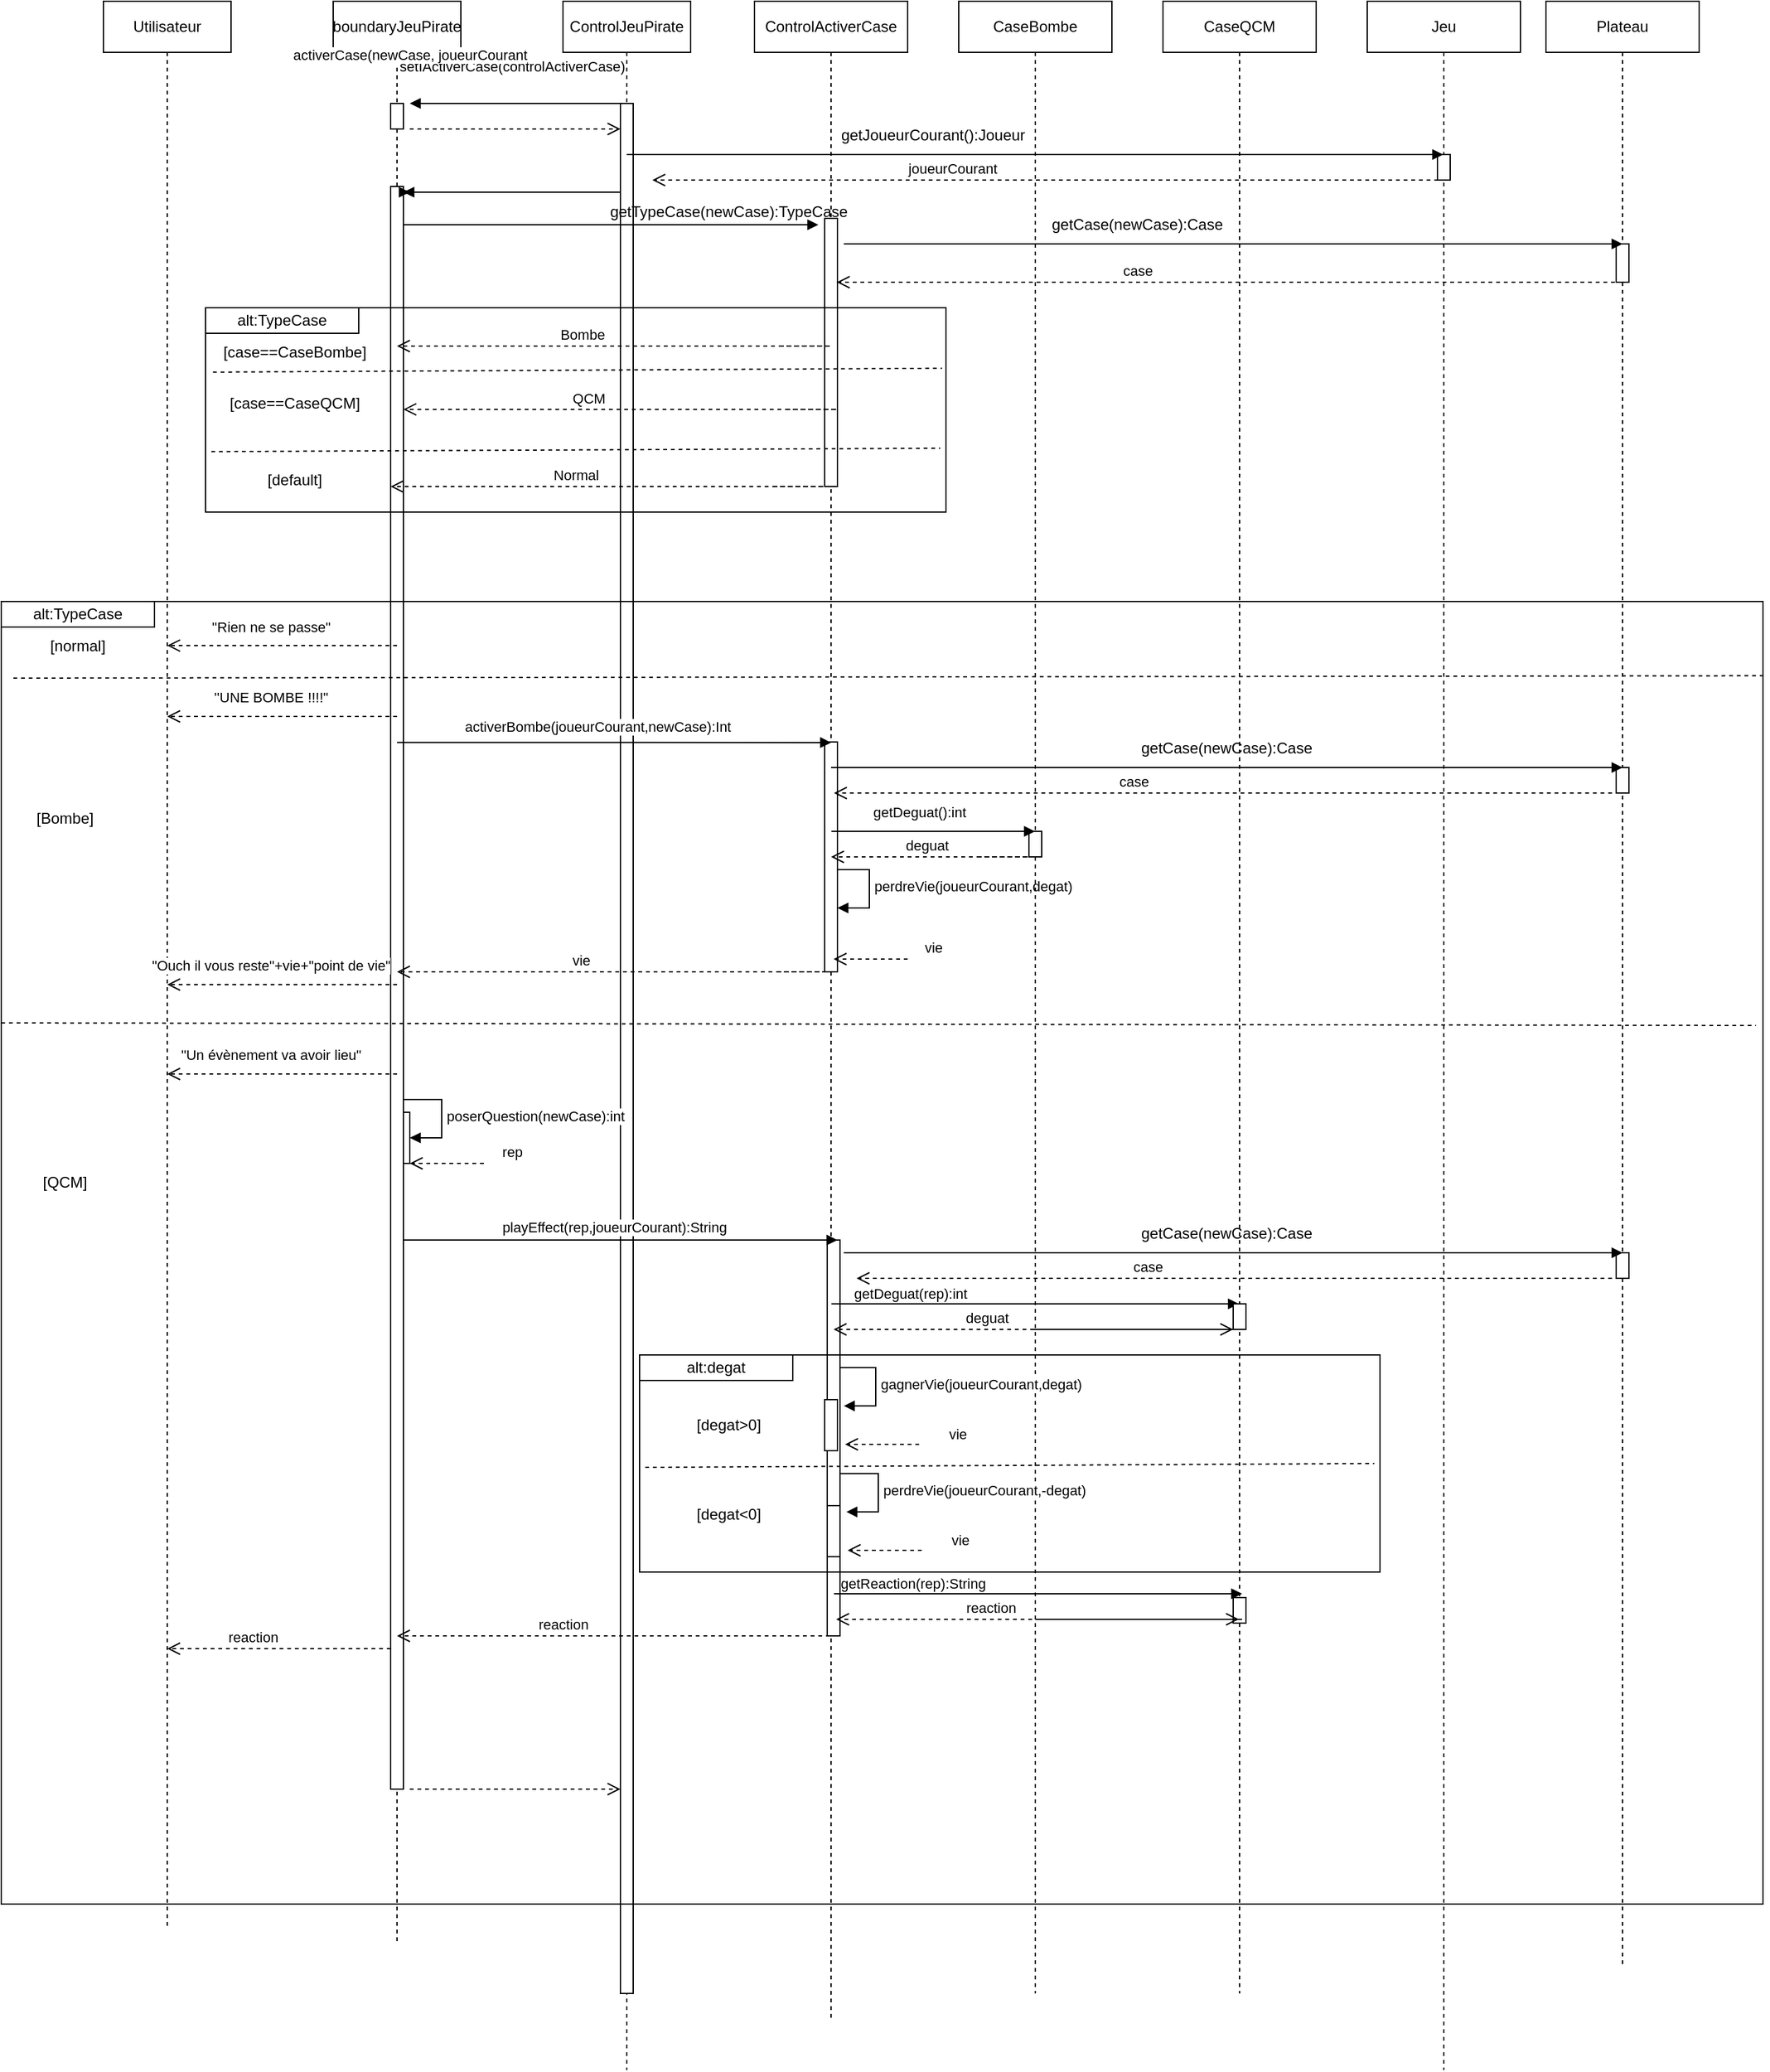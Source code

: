 <mxfile version="24.4.0" type="github">
  <diagram name="Page-1" id="2YBvvXClWsGukQMizWep">
    <mxGraphModel dx="3393" dy="1673" grid="1" gridSize="10" guides="1" tooltips="1" connect="1" arrows="1" fold="1" page="1" pageScale="1" pageWidth="850" pageHeight="1100" math="0" shadow="0">
      <root>
        <mxCell id="0" />
        <mxCell id="1" parent="0" />
        <mxCell id="gIplPo-mKjMu9mAkrgua-7" value="CaseQCM" style="shape=umlLifeline;perimeter=lifelinePerimeter;whiteSpace=wrap;html=1;container=0;dropTarget=0;collapsible=0;recursiveResize=0;outlineConnect=0;portConstraint=eastwest;newEdgeStyle={&quot;edgeStyle&quot;:&quot;elbowEdgeStyle&quot;,&quot;elbow&quot;:&quot;vertical&quot;,&quot;curved&quot;:0,&quot;rounded&quot;:0};" vertex="1" parent="1">
          <mxGeometry x="870" y="40" width="120" height="1560" as="geometry" />
        </mxCell>
        <mxCell id="gIplPo-mKjMu9mAkrgua-156" value="" style="html=1;points=[];perimeter=orthogonalPerimeter;outlineConnect=0;targetShapes=umlLifeline;portConstraint=eastwest;newEdgeStyle={&quot;edgeStyle&quot;:&quot;elbowEdgeStyle&quot;,&quot;elbow&quot;:&quot;vertical&quot;,&quot;curved&quot;:0,&quot;rounded&quot;:0};" vertex="1" parent="gIplPo-mKjMu9mAkrgua-7">
          <mxGeometry x="55" y="1250" width="10" height="20" as="geometry" />
        </mxCell>
        <mxCell id="gIplPo-mKjMu9mAkrgua-3" value="ControlActiverCase" style="shape=umlLifeline;perimeter=lifelinePerimeter;whiteSpace=wrap;html=1;container=0;dropTarget=0;collapsible=0;recursiveResize=0;outlineConnect=0;portConstraint=eastwest;newEdgeStyle={&quot;edgeStyle&quot;:&quot;elbowEdgeStyle&quot;,&quot;elbow&quot;:&quot;vertical&quot;,&quot;curved&quot;:0,&quot;rounded&quot;:0};" vertex="1" parent="1">
          <mxGeometry x="550" y="40" width="120" height="1580" as="geometry" />
        </mxCell>
        <mxCell id="gIplPo-mKjMu9mAkrgua-4" value="" style="html=1;points=[];perimeter=orthogonalPerimeter;outlineConnect=0;targetShapes=umlLifeline;portConstraint=eastwest;newEdgeStyle={&quot;edgeStyle&quot;:&quot;elbowEdgeStyle&quot;,&quot;elbow&quot;:&quot;vertical&quot;,&quot;curved&quot;:0,&quot;rounded&quot;:0};" vertex="1" parent="gIplPo-mKjMu9mAkrgua-3">
          <mxGeometry x="55" y="170" width="10" height="210" as="geometry" />
        </mxCell>
        <mxCell id="gIplPo-mKjMu9mAkrgua-62" value="" style="html=1;points=[[0,0,0,0,5],[0,1,0,0,-5],[1,0,0,0,5],[1,1,0,0,-5]];perimeter=orthogonalPerimeter;outlineConnect=0;targetShapes=umlLifeline;portConstraint=eastwest;newEdgeStyle={&quot;curved&quot;:0,&quot;rounded&quot;:0};" vertex="1" parent="gIplPo-mKjMu9mAkrgua-3">
          <mxGeometry x="55" y="700" width="10" height="40" as="geometry" />
        </mxCell>
        <mxCell id="gIplPo-mKjMu9mAkrgua-63" value="perdreVie(joueurCourant,degat)" style="html=1;align=left;spacingLeft=2;endArrow=block;rounded=0;edgeStyle=orthogonalEdgeStyle;curved=0;rounded=0;" edge="1" target="gIplPo-mKjMu9mAkrgua-62" parent="gIplPo-mKjMu9mAkrgua-3">
          <mxGeometry relative="1" as="geometry">
            <mxPoint x="60" y="680" as="sourcePoint" />
            <Array as="points">
              <mxPoint x="90" y="710" />
            </Array>
          </mxGeometry>
        </mxCell>
        <mxCell id="gIplPo-mKjMu9mAkrgua-151" value="" style="html=1;points=[];perimeter=orthogonalPerimeter;outlineConnect=0;targetShapes=umlLifeline;portConstraint=eastwest;newEdgeStyle={&quot;edgeStyle&quot;:&quot;elbowEdgeStyle&quot;,&quot;elbow&quot;:&quot;vertical&quot;,&quot;curved&quot;:0,&quot;rounded&quot;:0};" vertex="1" parent="gIplPo-mKjMu9mAkrgua-3">
          <mxGeometry x="55" y="580" width="10" height="180" as="geometry" />
        </mxCell>
        <mxCell id="gIplPo-mKjMu9mAkrgua-152" value="" style="html=1;points=[];perimeter=orthogonalPerimeter;outlineConnect=0;targetShapes=umlLifeline;portConstraint=eastwest;newEdgeStyle={&quot;edgeStyle&quot;:&quot;elbowEdgeStyle&quot;,&quot;elbow&quot;:&quot;vertical&quot;,&quot;curved&quot;:0,&quot;rounded&quot;:0};" vertex="1" parent="1">
          <mxGeometry x="607" y="1010" width="10" height="310" as="geometry" />
        </mxCell>
        <mxCell id="gIplPo-mKjMu9mAkrgua-1" value="ControlJeuPirate" style="shape=umlLifeline;perimeter=lifelinePerimeter;whiteSpace=wrap;html=1;container=0;dropTarget=0;collapsible=0;recursiveResize=0;outlineConnect=0;portConstraint=eastwest;newEdgeStyle={&quot;edgeStyle&quot;:&quot;elbowEdgeStyle&quot;,&quot;elbow&quot;:&quot;vertical&quot;,&quot;curved&quot;:0,&quot;rounded&quot;:0};" vertex="1" parent="1">
          <mxGeometry x="400" y="40" width="100" height="1620" as="geometry" />
        </mxCell>
        <mxCell id="gIplPo-mKjMu9mAkrgua-2" value="" style="html=1;points=[];perimeter=orthogonalPerimeter;outlineConnect=0;targetShapes=umlLifeline;portConstraint=eastwest;newEdgeStyle={&quot;edgeStyle&quot;:&quot;elbowEdgeStyle&quot;,&quot;elbow&quot;:&quot;vertical&quot;,&quot;curved&quot;:0,&quot;rounded&quot;:0};" vertex="1" parent="gIplPo-mKjMu9mAkrgua-1">
          <mxGeometry x="45" y="80" width="10" height="1480" as="geometry" />
        </mxCell>
        <mxCell id="aM9ryv3xv72pqoxQDRHE-5" value="boundaryJeuPirate" style="shape=umlLifeline;perimeter=lifelinePerimeter;whiteSpace=wrap;html=1;container=0;dropTarget=0;collapsible=0;recursiveResize=0;outlineConnect=0;portConstraint=eastwest;newEdgeStyle={&quot;edgeStyle&quot;:&quot;elbowEdgeStyle&quot;,&quot;elbow&quot;:&quot;vertical&quot;,&quot;curved&quot;:0,&quot;rounded&quot;:0};" parent="1" vertex="1">
          <mxGeometry x="220" y="40" width="100" height="1520" as="geometry" />
        </mxCell>
        <mxCell id="aM9ryv3xv72pqoxQDRHE-6" value="" style="html=1;points=[];perimeter=orthogonalPerimeter;outlineConnect=0;targetShapes=umlLifeline;portConstraint=eastwest;newEdgeStyle={&quot;edgeStyle&quot;:&quot;elbowEdgeStyle&quot;,&quot;elbow&quot;:&quot;vertical&quot;,&quot;curved&quot;:0,&quot;rounded&quot;:0};" parent="aM9ryv3xv72pqoxQDRHE-5" vertex="1">
          <mxGeometry x="45" y="80" width="10" height="20" as="geometry" />
        </mxCell>
        <mxCell id="gIplPo-mKjMu9mAkrgua-78" value="" style="html=1;points=[[0,0,0,0,5],[0,1,0,0,-5],[1,0,0,0,5],[1,1,0,0,-5]];perimeter=orthogonalPerimeter;outlineConnect=0;targetShapes=umlLifeline;portConstraint=eastwest;newEdgeStyle={&quot;curved&quot;:0,&quot;rounded&quot;:0};" vertex="1" parent="aM9ryv3xv72pqoxQDRHE-5">
          <mxGeometry x="45" y="870" width="15" height="40" as="geometry" />
        </mxCell>
        <mxCell id="gIplPo-mKjMu9mAkrgua-13" value="" style="html=1;points=[];perimeter=orthogonalPerimeter;outlineConnect=0;targetShapes=umlLifeline;portConstraint=eastwest;newEdgeStyle={&quot;edgeStyle&quot;:&quot;elbowEdgeStyle&quot;,&quot;elbow&quot;:&quot;vertical&quot;,&quot;curved&quot;:0,&quot;rounded&quot;:0};" vertex="1" parent="1">
          <mxGeometry x="265" y="185" width="10" height="1255" as="geometry" />
        </mxCell>
        <mxCell id="gIplPo-mKjMu9mAkrgua-36" value="" style="verticalLabelPosition=bottom;verticalAlign=top;html=1;shape=mxgraph.basic.rect;fillColor2=none;strokeWidth=1;size=20;indent=5;fillColor=none;" vertex="1" parent="1">
          <mxGeometry x="-40" y="510" width="1380" height="1020" as="geometry" />
        </mxCell>
        <mxCell id="gIplPo-mKjMu9mAkrgua-24" value="" style="verticalLabelPosition=bottom;verticalAlign=top;html=1;shape=mxgraph.basic.rect;fillColor2=none;strokeWidth=1;size=20;indent=5;fillColor=none;" vertex="1" parent="1">
          <mxGeometry x="120" y="280" width="580" height="160" as="geometry" />
        </mxCell>
        <mxCell id="aM9ryv3xv72pqoxQDRHE-1" value="Utilisateur" style="shape=umlLifeline;perimeter=lifelinePerimeter;whiteSpace=wrap;html=1;container=0;dropTarget=0;collapsible=0;recursiveResize=0;outlineConnect=0;portConstraint=eastwest;newEdgeStyle={&quot;edgeStyle&quot;:&quot;elbowEdgeStyle&quot;,&quot;elbow&quot;:&quot;vertical&quot;,&quot;curved&quot;:0,&quot;rounded&quot;:0};" parent="1" vertex="1">
          <mxGeometry x="40" y="40" width="100" height="1510" as="geometry" />
        </mxCell>
        <mxCell id="aM9ryv3xv72pqoxQDRHE-9" value="setIActiverCase(controlActiverCase)" style="html=1;verticalAlign=bottom;endArrow=block;edgeStyle=elbowEdgeStyle;elbow=vertical;curved=0;rounded=0;" parent="1" edge="1">
          <mxGeometry x="0.03" y="-20" relative="1" as="geometry">
            <mxPoint x="445" y="120" as="sourcePoint" />
            <Array as="points">
              <mxPoint x="370" y="120" />
            </Array>
            <mxPoint x="280" y="120" as="targetPoint" />
            <mxPoint as="offset" />
          </mxGeometry>
        </mxCell>
        <mxCell id="aM9ryv3xv72pqoxQDRHE-10" value="" style="html=1;verticalAlign=bottom;endArrow=open;dashed=1;endSize=8;edgeStyle=elbowEdgeStyle;elbow=vertical;curved=0;rounded=0;" parent="1" edge="1">
          <mxGeometry relative="1" as="geometry">
            <mxPoint x="445" y="140" as="targetPoint" />
            <Array as="points">
              <mxPoint x="360" y="140" />
            </Array>
            <mxPoint x="280" y="140" as="sourcePoint" />
          </mxGeometry>
        </mxCell>
        <mxCell id="gIplPo-mKjMu9mAkrgua-5" value="CaseBombe" style="shape=umlLifeline;perimeter=lifelinePerimeter;whiteSpace=wrap;html=1;container=0;dropTarget=0;collapsible=0;recursiveResize=0;outlineConnect=0;portConstraint=eastwest;newEdgeStyle={&quot;edgeStyle&quot;:&quot;elbowEdgeStyle&quot;,&quot;elbow&quot;:&quot;vertical&quot;,&quot;curved&quot;:0,&quot;rounded&quot;:0};" vertex="1" parent="1">
          <mxGeometry x="710" y="40" width="120" height="1560" as="geometry" />
        </mxCell>
        <mxCell id="gIplPo-mKjMu9mAkrgua-6" value="" style="html=1;points=[];perimeter=orthogonalPerimeter;outlineConnect=0;targetShapes=umlLifeline;portConstraint=eastwest;newEdgeStyle={&quot;edgeStyle&quot;:&quot;elbowEdgeStyle&quot;,&quot;elbow&quot;:&quot;vertical&quot;,&quot;curved&quot;:0,&quot;rounded&quot;:0};" vertex="1" parent="gIplPo-mKjMu9mAkrgua-5">
          <mxGeometry x="55" y="650" width="10" height="20" as="geometry" />
        </mxCell>
        <mxCell id="gIplPo-mKjMu9mAkrgua-9" value="Jeu" style="shape=umlLifeline;perimeter=lifelinePerimeter;whiteSpace=wrap;html=1;container=0;dropTarget=0;collapsible=0;recursiveResize=0;outlineConnect=0;portConstraint=eastwest;newEdgeStyle={&quot;edgeStyle&quot;:&quot;elbowEdgeStyle&quot;,&quot;elbow&quot;:&quot;vertical&quot;,&quot;curved&quot;:0,&quot;rounded&quot;:0};" vertex="1" parent="1">
          <mxGeometry x="1030" y="40" width="120" height="1620" as="geometry" />
        </mxCell>
        <mxCell id="gIplPo-mKjMu9mAkrgua-10" value="" style="html=1;points=[];perimeter=orthogonalPerimeter;outlineConnect=0;targetShapes=umlLifeline;portConstraint=eastwest;newEdgeStyle={&quot;edgeStyle&quot;:&quot;elbowEdgeStyle&quot;,&quot;elbow&quot;:&quot;vertical&quot;,&quot;curved&quot;:0,&quot;rounded&quot;:0};" vertex="1" parent="gIplPo-mKjMu9mAkrgua-9">
          <mxGeometry x="55" y="120" width="10" height="20" as="geometry" />
        </mxCell>
        <mxCell id="aM9ryv3xv72pqoxQDRHE-7" value="" style="html=1;verticalAlign=bottom;endArrow=block;edgeStyle=elbowEdgeStyle;elbow=vertical;curved=0;rounded=0;" parent="1" target="gIplPo-mKjMu9mAkrgua-9" edge="1">
          <mxGeometry x="0.001" relative="1" as="geometry">
            <mxPoint x="450" y="160" as="sourcePoint" />
            <Array as="points">
              <mxPoint x="535" y="160" />
            </Array>
            <mxPoint x="620" y="160" as="targetPoint" />
            <mxPoint as="offset" />
          </mxGeometry>
        </mxCell>
        <mxCell id="gIplPo-mKjMu9mAkrgua-11" value="getJoueurCourant():Joueur" style="text;strokeColor=none;align=center;fillColor=none;html=1;verticalAlign=middle;whiteSpace=wrap;rounded=0;" vertex="1" parent="1">
          <mxGeometry x="660" y="130" width="60" height="30" as="geometry" />
        </mxCell>
        <mxCell id="gIplPo-mKjMu9mAkrgua-12" value="activerCase(newCase, joueurCourant" style="html=1;verticalAlign=bottom;endArrow=block;edgeStyle=elbowEdgeStyle;elbow=vertical;curved=0;rounded=0;" edge="1" parent="1" source="gIplPo-mKjMu9mAkrgua-13">
          <mxGeometry x="0.818" y="90" relative="1" as="geometry">
            <mxPoint x="445" y="189.5" as="sourcePoint" />
            <Array as="points" />
            <mxPoint x="280" y="189.5" as="targetPoint" />
            <mxPoint y="-9" as="offset" />
          </mxGeometry>
        </mxCell>
        <mxCell id="gIplPo-mKjMu9mAkrgua-14" value="" style="html=1;verticalAlign=bottom;endArrow=block;edgeStyle=elbowEdgeStyle;elbow=vertical;curved=0;rounded=0;" edge="1" parent="1" target="gIplPo-mKjMu9mAkrgua-13">
          <mxGeometry x="-0.091" y="-9" relative="1" as="geometry">
            <mxPoint x="445" y="189.5" as="sourcePoint" />
            <Array as="points">
              <mxPoint x="370" y="189.5" />
            </Array>
            <mxPoint x="280" y="189.5" as="targetPoint" />
            <mxPoint as="offset" />
          </mxGeometry>
        </mxCell>
        <mxCell id="gIplPo-mKjMu9mAkrgua-15" value="" style="html=1;verticalAlign=bottom;endArrow=block;edgeStyle=elbowEdgeStyle;elbow=vertical;curved=0;rounded=0;" edge="1" parent="1">
          <mxGeometry x="0.001" relative="1" as="geometry">
            <mxPoint x="275" y="215" as="sourcePoint" />
            <Array as="points">
              <mxPoint x="360" y="215" />
            </Array>
            <mxPoint x="600" y="215.5" as="targetPoint" />
            <mxPoint as="offset" />
          </mxGeometry>
        </mxCell>
        <mxCell id="gIplPo-mKjMu9mAkrgua-18" value="Plateau" style="shape=umlLifeline;perimeter=lifelinePerimeter;whiteSpace=wrap;html=1;container=0;dropTarget=0;collapsible=0;recursiveResize=0;outlineConnect=0;portConstraint=eastwest;newEdgeStyle={&quot;edgeStyle&quot;:&quot;elbowEdgeStyle&quot;,&quot;elbow&quot;:&quot;vertical&quot;,&quot;curved&quot;:0,&quot;rounded&quot;:0};" vertex="1" parent="1">
          <mxGeometry x="1170" y="40" width="120" height="1540" as="geometry" />
        </mxCell>
        <mxCell id="gIplPo-mKjMu9mAkrgua-19" value="" style="html=1;points=[];perimeter=orthogonalPerimeter;outlineConnect=0;targetShapes=umlLifeline;portConstraint=eastwest;newEdgeStyle={&quot;edgeStyle&quot;:&quot;elbowEdgeStyle&quot;,&quot;elbow&quot;:&quot;vertical&quot;,&quot;curved&quot;:0,&quot;rounded&quot;:0};" vertex="1" parent="gIplPo-mKjMu9mAkrgua-18">
          <mxGeometry x="55" y="190" width="10" height="30" as="geometry" />
        </mxCell>
        <mxCell id="gIplPo-mKjMu9mAkrgua-159" value="" style="html=1;points=[];perimeter=orthogonalPerimeter;outlineConnect=0;targetShapes=umlLifeline;portConstraint=eastwest;newEdgeStyle={&quot;edgeStyle&quot;:&quot;elbowEdgeStyle&quot;,&quot;elbow&quot;:&quot;vertical&quot;,&quot;curved&quot;:0,&quot;rounded&quot;:0};" vertex="1" parent="gIplPo-mKjMu9mAkrgua-18">
          <mxGeometry x="55" y="600" width="10" height="20" as="geometry" />
        </mxCell>
        <mxCell id="gIplPo-mKjMu9mAkrgua-161" value="" style="html=1;points=[];perimeter=orthogonalPerimeter;outlineConnect=0;targetShapes=umlLifeline;portConstraint=eastwest;newEdgeStyle={&quot;edgeStyle&quot;:&quot;elbowEdgeStyle&quot;,&quot;elbow&quot;:&quot;vertical&quot;,&quot;curved&quot;:0,&quot;rounded&quot;:0};" vertex="1" parent="gIplPo-mKjMu9mAkrgua-18">
          <mxGeometry x="55" y="980" width="10" height="20" as="geometry" />
        </mxCell>
        <mxCell id="gIplPo-mKjMu9mAkrgua-20" value="" style="html=1;verticalAlign=bottom;endArrow=block;edgeStyle=elbowEdgeStyle;elbow=vertical;curved=0;rounded=0;" edge="1" parent="1">
          <mxGeometry x="0.001" relative="1" as="geometry">
            <mxPoint x="620" y="230" as="sourcePoint" />
            <Array as="points">
              <mxPoint x="705" y="230" />
            </Array>
            <mxPoint x="1230" y="230" as="targetPoint" />
            <mxPoint as="offset" />
          </mxGeometry>
        </mxCell>
        <mxCell id="gIplPo-mKjMu9mAkrgua-21" value="getCase(newCase):Case" style="text;strokeColor=none;align=center;fillColor=none;html=1;verticalAlign=middle;whiteSpace=wrap;rounded=0;" vertex="1" parent="1">
          <mxGeometry x="820" y="200" width="60" height="30" as="geometry" />
        </mxCell>
        <mxCell id="gIplPo-mKjMu9mAkrgua-22" value="case" style="html=1;verticalAlign=bottom;endArrow=open;dashed=1;endSize=8;edgeStyle=elbowEdgeStyle;elbow=vertical;curved=0;rounded=0;" edge="1" parent="1">
          <mxGeometry x="0.237" relative="1" as="geometry">
            <mxPoint x="614.5" y="260" as="targetPoint" />
            <Array as="points">
              <mxPoint x="1170.5" y="260" />
            </Array>
            <mxPoint x="1230" y="260" as="sourcePoint" />
            <mxPoint as="offset" />
          </mxGeometry>
        </mxCell>
        <mxCell id="gIplPo-mKjMu9mAkrgua-25" value="" style="endArrow=none;dashed=1;html=1;rounded=0;entryX=0.996;entryY=0.296;entryDx=0;entryDy=0;entryPerimeter=0;exitX=0.01;exitY=0.315;exitDx=0;exitDy=0;exitPerimeter=0;" edge="1" parent="1" source="gIplPo-mKjMu9mAkrgua-24">
          <mxGeometry width="50" height="50" relative="1" as="geometry">
            <mxPoint x="193.06" y="327.36" as="sourcePoint" />
            <mxPoint x="696.94" y="327.36" as="targetPoint" />
          </mxGeometry>
        </mxCell>
        <mxCell id="gIplPo-mKjMu9mAkrgua-26" value="" style="endArrow=none;dashed=1;html=1;rounded=0;entryX=1.002;entryY=0.057;entryDx=0;entryDy=0;entryPerimeter=0;exitX=0.006;exitY=0.683;exitDx=0;exitDy=0;exitPerimeter=0;" edge="1" parent="1" target="gIplPo-mKjMu9mAkrgua-36">
          <mxGeometry width="50" height="50" relative="1" as="geometry">
            <mxPoint x="-30.52" y="570" as="sourcePoint" />
            <mxPoint x="540" y="570.72" as="targetPoint" />
          </mxGeometry>
        </mxCell>
        <mxCell id="gIplPo-mKjMu9mAkrgua-27" value="Bombe" style="html=1;verticalAlign=bottom;endArrow=open;dashed=1;endSize=8;edgeStyle=elbowEdgeStyle;elbow=vertical;curved=0;rounded=0;" edge="1" parent="1">
          <mxGeometry x="0.237" relative="1" as="geometry">
            <mxPoint x="270" y="310" as="targetPoint" />
            <Array as="points">
              <mxPoint x="610" y="310" />
            </Array>
            <mxPoint x="570" y="310" as="sourcePoint" />
            <mxPoint as="offset" />
          </mxGeometry>
        </mxCell>
        <mxCell id="gIplPo-mKjMu9mAkrgua-28" value="QCM" style="html=1;verticalAlign=bottom;endArrow=open;dashed=1;endSize=8;edgeStyle=elbowEdgeStyle;elbow=vertical;curved=0;rounded=0;" edge="1" parent="1">
          <mxGeometry x="0.237" relative="1" as="geometry">
            <mxPoint x="275" y="359.58" as="targetPoint" />
            <Array as="points">
              <mxPoint x="615" y="359.58" />
            </Array>
            <mxPoint x="575" y="359.58" as="sourcePoint" />
            <mxPoint as="offset" />
          </mxGeometry>
        </mxCell>
        <mxCell id="gIplPo-mKjMu9mAkrgua-29" value="Normal" style="html=1;verticalAlign=bottom;endArrow=open;dashed=1;endSize=8;edgeStyle=elbowEdgeStyle;elbow=vertical;curved=0;rounded=0;" edge="1" parent="1">
          <mxGeometry x="0.237" relative="1" as="geometry">
            <mxPoint x="265" y="420" as="targetPoint" />
            <Array as="points">
              <mxPoint x="605" y="420" />
            </Array>
            <mxPoint x="565" y="420" as="sourcePoint" />
            <mxPoint as="offset" />
          </mxGeometry>
        </mxCell>
        <mxCell id="gIplPo-mKjMu9mAkrgua-30" value="alt:TypeCase" style="rounded=0;whiteSpace=wrap;html=1;fillColor=none;" vertex="1" parent="1">
          <mxGeometry x="-40" y="510" width="120" height="20" as="geometry" />
        </mxCell>
        <mxCell id="gIplPo-mKjMu9mAkrgua-31" value="[case==CaseBombe]" style="text;strokeColor=none;align=center;fillColor=none;html=1;verticalAlign=middle;whiteSpace=wrap;rounded=0;" vertex="1" parent="1">
          <mxGeometry x="160" y="300" width="60" height="30" as="geometry" />
        </mxCell>
        <mxCell id="gIplPo-mKjMu9mAkrgua-32" value="[case==CaseQCM]" style="text;strokeColor=none;align=center;fillColor=none;html=1;verticalAlign=middle;whiteSpace=wrap;rounded=0;" vertex="1" parent="1">
          <mxGeometry x="160" y="340" width="60" height="30" as="geometry" />
        </mxCell>
        <mxCell id="gIplPo-mKjMu9mAkrgua-34" value="[default]" style="text;strokeColor=none;align=center;fillColor=none;html=1;verticalAlign=middle;whiteSpace=wrap;rounded=0;" vertex="1" parent="1">
          <mxGeometry x="160" y="400" width="60" height="30" as="geometry" />
        </mxCell>
        <mxCell id="gIplPo-mKjMu9mAkrgua-37" value="alt:TypeCase" style="rounded=0;whiteSpace=wrap;html=1;fillColor=none;" vertex="1" parent="1">
          <mxGeometry x="120" y="280" width="120" height="20" as="geometry" />
        </mxCell>
        <mxCell id="gIplPo-mKjMu9mAkrgua-39" value="[normal]" style="text;strokeColor=none;align=center;fillColor=none;html=1;verticalAlign=middle;whiteSpace=wrap;rounded=0;" vertex="1" parent="1">
          <mxGeometry x="-10" y="530" width="60" height="30" as="geometry" />
        </mxCell>
        <mxCell id="gIplPo-mKjMu9mAkrgua-41" value="" style="html=1;verticalAlign=bottom;endArrow=open;dashed=1;endSize=8;edgeStyle=elbowEdgeStyle;elbow=horizontal;curved=0;rounded=0;" edge="1" parent="1">
          <mxGeometry x="0.237" relative="1" as="geometry">
            <mxPoint x="90" y="544.52" as="targetPoint" />
            <Array as="points" />
            <mxPoint x="270" y="544.52" as="sourcePoint" />
            <mxPoint as="offset" />
          </mxGeometry>
        </mxCell>
        <mxCell id="gIplPo-mKjMu9mAkrgua-42" value="&#39;&#39;Rien ne se passe&quot;" style="edgeLabel;html=1;align=center;verticalAlign=middle;resizable=0;points=[];" vertex="1" connectable="0" parent="gIplPo-mKjMu9mAkrgua-41">
          <mxGeometry x="0.102" y="-8" relative="1" as="geometry">
            <mxPoint y="-7" as="offset" />
          </mxGeometry>
        </mxCell>
        <mxCell id="gIplPo-mKjMu9mAkrgua-43" value="[Bombe]" style="text;strokeColor=none;align=center;fillColor=none;html=1;verticalAlign=middle;whiteSpace=wrap;rounded=0;" vertex="1" parent="1">
          <mxGeometry x="-20" y="665" width="60" height="30" as="geometry" />
        </mxCell>
        <mxCell id="gIplPo-mKjMu9mAkrgua-46" value="" style="html=1;verticalAlign=bottom;endArrow=open;dashed=1;endSize=8;edgeStyle=elbowEdgeStyle;elbow=horizontal;curved=0;rounded=0;" edge="1" parent="1">
          <mxGeometry x="0.237" relative="1" as="geometry">
            <mxPoint x="90" y="600" as="targetPoint" />
            <Array as="points" />
            <mxPoint x="270" y="600" as="sourcePoint" />
            <mxPoint as="offset" />
          </mxGeometry>
        </mxCell>
        <mxCell id="gIplPo-mKjMu9mAkrgua-47" value="&#39;&#39;UNE BOMBE !!!!&quot;" style="edgeLabel;html=1;align=center;verticalAlign=middle;resizable=0;points=[];" vertex="1" connectable="0" parent="gIplPo-mKjMu9mAkrgua-46">
          <mxGeometry x="0.102" y="-8" relative="1" as="geometry">
            <mxPoint y="-7" as="offset" />
          </mxGeometry>
        </mxCell>
        <mxCell id="gIplPo-mKjMu9mAkrgua-48" value="" style="html=1;verticalAlign=bottom;endArrow=block;edgeStyle=elbowEdgeStyle;elbow=vertical;curved=0;rounded=0;" edge="1" parent="1">
          <mxGeometry x="0.001" relative="1" as="geometry">
            <mxPoint x="270" y="620.33" as="sourcePoint" />
            <Array as="points" />
            <mxPoint x="610" y="620.33" as="targetPoint" />
            <mxPoint as="offset" />
          </mxGeometry>
        </mxCell>
        <mxCell id="gIplPo-mKjMu9mAkrgua-49" value="activerBombe(joueurCourant,newCase):Int" style="edgeLabel;html=1;align=center;verticalAlign=middle;resizable=0;points=[];" vertex="1" connectable="0" parent="1">
          <mxGeometry x="420.002" y="610" as="geometry">
            <mxPoint x="7" y="-2" as="offset" />
          </mxGeometry>
        </mxCell>
        <mxCell id="gIplPo-mKjMu9mAkrgua-50" value="" style="html=1;verticalAlign=bottom;endArrow=block;edgeStyle=elbowEdgeStyle;elbow=vertical;curved=0;rounded=0;" edge="1" parent="1">
          <mxGeometry x="0.001" relative="1" as="geometry">
            <mxPoint x="610" y="640" as="sourcePoint" />
            <Array as="points">
              <mxPoint x="695" y="640" />
            </Array>
            <mxPoint x="1230" y="640" as="targetPoint" />
            <mxPoint as="offset" />
          </mxGeometry>
        </mxCell>
        <mxCell id="gIplPo-mKjMu9mAkrgua-51" value="getCase(newCase):Case" style="text;strokeColor=none;align=center;fillColor=none;html=1;verticalAlign=middle;whiteSpace=wrap;rounded=0;" vertex="1" parent="1">
          <mxGeometry x="890" y="610" width="60" height="30" as="geometry" />
        </mxCell>
        <mxCell id="gIplPo-mKjMu9mAkrgua-52" value="case" style="html=1;verticalAlign=bottom;endArrow=open;dashed=1;endSize=8;edgeStyle=elbowEdgeStyle;elbow=vertical;curved=0;rounded=0;" edge="1" parent="1">
          <mxGeometry x="0.237" relative="1" as="geometry">
            <mxPoint x="612.25" y="660" as="targetPoint" />
            <Array as="points">
              <mxPoint x="1168.25" y="660" />
            </Array>
            <mxPoint x="1227.75" y="660" as="sourcePoint" />
            <mxPoint as="offset" />
          </mxGeometry>
        </mxCell>
        <mxCell id="gIplPo-mKjMu9mAkrgua-53" value="" style="html=1;verticalAlign=bottom;endArrow=block;edgeStyle=elbowEdgeStyle;elbow=vertical;curved=0;rounded=0;" edge="1" parent="1">
          <mxGeometry x="0.001" relative="1" as="geometry">
            <mxPoint x="610.25" y="690" as="sourcePoint" />
            <Array as="points">
              <mxPoint x="695.25" y="690" />
            </Array>
            <mxPoint x="769.75" y="690.0" as="targetPoint" />
            <mxPoint as="offset" />
          </mxGeometry>
        </mxCell>
        <mxCell id="gIplPo-mKjMu9mAkrgua-60" value="getDeguat():int" style="edgeLabel;html=1;align=center;verticalAlign=middle;resizable=0;points=[];" vertex="1" connectable="0" parent="1">
          <mxGeometry x="690" y="680.0" as="geometry">
            <mxPoint x="-11" y="-5" as="offset" />
          </mxGeometry>
        </mxCell>
        <mxCell id="gIplPo-mKjMu9mAkrgua-61" value="deguat" style="html=1;verticalAlign=bottom;endArrow=open;dashed=1;endSize=8;edgeStyle=elbowEdgeStyle;elbow=vertical;curved=0;rounded=0;" edge="1" parent="1" target="gIplPo-mKjMu9mAkrgua-3">
          <mxGeometry x="0.237" relative="1" as="geometry">
            <mxPoint x="425" y="710" as="targetPoint" />
            <Array as="points">
              <mxPoint x="765" y="710" />
            </Array>
            <mxPoint x="725" y="710" as="sourcePoint" />
            <mxPoint as="offset" />
          </mxGeometry>
        </mxCell>
        <mxCell id="gIplPo-mKjMu9mAkrgua-64" value="vie" style="html=1;verticalAlign=bottom;endArrow=open;dashed=1;endSize=8;edgeStyle=elbowEdgeStyle;elbow=vertical;curved=0;rounded=0;" edge="1" parent="1">
          <mxGeometry x="-1" y="20" relative="1" as="geometry">
            <mxPoint x="612" y="790" as="targetPoint" />
            <Array as="points" />
            <mxPoint x="670" y="790" as="sourcePoint" />
            <mxPoint x="20" y="-20" as="offset" />
          </mxGeometry>
        </mxCell>
        <mxCell id="gIplPo-mKjMu9mAkrgua-65" value="vie" style="html=1;verticalAlign=bottom;endArrow=open;dashed=1;endSize=8;edgeStyle=elbowEdgeStyle;elbow=vertical;curved=0;rounded=0;" edge="1" parent="1" target="aM9ryv3xv72pqoxQDRHE-5">
          <mxGeometry x="0.237" relative="1" as="geometry">
            <mxPoint x="452" y="800" as="targetPoint" />
            <Array as="points">
              <mxPoint x="608" y="800" />
            </Array>
            <mxPoint x="568" y="800" as="sourcePoint" />
            <mxPoint as="offset" />
          </mxGeometry>
        </mxCell>
        <mxCell id="gIplPo-mKjMu9mAkrgua-66" value="" style="html=1;verticalAlign=bottom;endArrow=open;dashed=1;endSize=8;edgeStyle=elbowEdgeStyle;elbow=horizontal;curved=0;rounded=0;" edge="1" parent="1">
          <mxGeometry x="0.237" relative="1" as="geometry">
            <mxPoint x="90" y="810" as="targetPoint" />
            <Array as="points" />
            <mxPoint x="270" y="810" as="sourcePoint" />
            <mxPoint as="offset" />
          </mxGeometry>
        </mxCell>
        <mxCell id="gIplPo-mKjMu9mAkrgua-67" value="&quot;Ouch il vous reste&quot;+vie+&quot;point de vie&quot;" style="edgeLabel;html=1;align=center;verticalAlign=middle;resizable=0;points=[];" vertex="1" connectable="0" parent="gIplPo-mKjMu9mAkrgua-66">
          <mxGeometry x="0.102" y="-8" relative="1" as="geometry">
            <mxPoint y="-7" as="offset" />
          </mxGeometry>
        </mxCell>
        <mxCell id="gIplPo-mKjMu9mAkrgua-68" value="" style="endArrow=none;dashed=1;html=1;rounded=0;entryX=1.003;entryY=0.104;entryDx=0;entryDy=0;entryPerimeter=0;exitX=0.006;exitY=0.683;exitDx=0;exitDy=0;exitPerimeter=0;" edge="1" parent="1">
          <mxGeometry width="50" height="50" relative="1" as="geometry">
            <mxPoint x="-40.0" y="840" as="sourcePoint" />
            <mxPoint x="1334.52" y="842" as="targetPoint" />
          </mxGeometry>
        </mxCell>
        <mxCell id="gIplPo-mKjMu9mAkrgua-69" value="" style="endArrow=none;dashed=1;html=1;rounded=0;entryX=0.996;entryY=0.296;entryDx=0;entryDy=0;entryPerimeter=0;exitX=0.01;exitY=0.315;exitDx=0;exitDy=0;exitPerimeter=0;" edge="1" parent="1">
          <mxGeometry width="50" height="50" relative="1" as="geometry">
            <mxPoint x="124.53" y="392.64" as="sourcePoint" />
            <mxPoint x="695.47" y="390.0" as="targetPoint" />
          </mxGeometry>
        </mxCell>
        <mxCell id="gIplPo-mKjMu9mAkrgua-70" value="[QCM]" style="text;strokeColor=none;align=center;fillColor=none;html=1;verticalAlign=middle;whiteSpace=wrap;rounded=0;" vertex="1" parent="1">
          <mxGeometry x="-20" y="950" width="60" height="30" as="geometry" />
        </mxCell>
        <mxCell id="gIplPo-mKjMu9mAkrgua-72" value="" style="html=1;verticalAlign=bottom;endArrow=open;dashed=1;endSize=8;edgeStyle=elbowEdgeStyle;elbow=horizontal;curved=0;rounded=0;" edge="1" parent="1">
          <mxGeometry x="0.237" relative="1" as="geometry">
            <mxPoint x="90" y="880" as="targetPoint" />
            <Array as="points">
              <mxPoint x="180" y="780" />
            </Array>
            <mxPoint x="270" y="880" as="sourcePoint" />
            <mxPoint as="offset" />
          </mxGeometry>
        </mxCell>
        <mxCell id="gIplPo-mKjMu9mAkrgua-73" value="&quot;Un évènement va avoir lieu&quot;" style="edgeLabel;html=1;align=center;verticalAlign=middle;resizable=0;points=[];" vertex="1" connectable="0" parent="gIplPo-mKjMu9mAkrgua-72">
          <mxGeometry x="0.102" y="-8" relative="1" as="geometry">
            <mxPoint y="-7" as="offset" />
          </mxGeometry>
        </mxCell>
        <mxCell id="gIplPo-mKjMu9mAkrgua-81" value="poserQuestion(newCase):int" style="html=1;align=left;spacingLeft=2;endArrow=block;rounded=0;edgeStyle=orthogonalEdgeStyle;curved=0;rounded=0;" edge="1" parent="1">
          <mxGeometry relative="1" as="geometry">
            <mxPoint x="275" y="900" as="sourcePoint" />
            <Array as="points">
              <mxPoint x="305" y="930" />
            </Array>
            <mxPoint x="280" y="930" as="targetPoint" />
          </mxGeometry>
        </mxCell>
        <mxCell id="gIplPo-mKjMu9mAkrgua-82" value="rep" style="html=1;verticalAlign=bottom;endArrow=open;dashed=1;endSize=8;edgeStyle=elbowEdgeStyle;elbow=vertical;curved=0;rounded=0;" edge="1" parent="1">
          <mxGeometry x="-1" y="-22" relative="1" as="geometry">
            <mxPoint x="280" y="950" as="targetPoint" />
            <Array as="points" />
            <mxPoint x="338" y="950" as="sourcePoint" />
            <mxPoint x="22" y="22" as="offset" />
          </mxGeometry>
        </mxCell>
        <mxCell id="gIplPo-mKjMu9mAkrgua-83" value="" style="html=1;verticalAlign=bottom;endArrow=block;edgeStyle=elbowEdgeStyle;elbow=vertical;curved=0;rounded=0;" edge="1" parent="1">
          <mxGeometry x="0.001" relative="1" as="geometry">
            <mxPoint x="275" y="1010" as="sourcePoint" />
            <Array as="points" />
            <mxPoint x="615" y="1010" as="targetPoint" />
            <mxPoint as="offset" />
          </mxGeometry>
        </mxCell>
        <mxCell id="gIplPo-mKjMu9mAkrgua-84" value="playEffect(rep,joueurCourant):String" style="edgeLabel;html=1;align=center;verticalAlign=middle;resizable=0;points=[];" vertex="1" connectable="0" parent="1">
          <mxGeometry x="440.003" y="1000" as="geometry" />
        </mxCell>
        <mxCell id="gIplPo-mKjMu9mAkrgua-94" value="" style="html=1;verticalAlign=bottom;endArrow=block;edgeStyle=elbowEdgeStyle;elbow=vertical;curved=0;rounded=0;" edge="1" parent="1">
          <mxGeometry x="0.001" relative="1" as="geometry">
            <mxPoint x="620" y="1020" as="sourcePoint" />
            <Array as="points">
              <mxPoint x="695" y="1020" />
            </Array>
            <mxPoint x="1230" y="1020" as="targetPoint" />
            <mxPoint as="offset" />
          </mxGeometry>
        </mxCell>
        <mxCell id="gIplPo-mKjMu9mAkrgua-95" value="getCase(newCase):Case" style="text;strokeColor=none;align=center;fillColor=none;html=1;verticalAlign=middle;whiteSpace=wrap;rounded=0;" vertex="1" parent="1">
          <mxGeometry x="890" y="990" width="60" height="30" as="geometry" />
        </mxCell>
        <mxCell id="gIplPo-mKjMu9mAkrgua-96" value="case" style="html=1;verticalAlign=bottom;endArrow=open;dashed=1;endSize=8;edgeStyle=elbowEdgeStyle;elbow=vertical;curved=0;rounded=0;" edge="1" parent="1">
          <mxGeometry x="0.237" relative="1" as="geometry">
            <mxPoint x="630" y="1040" as="targetPoint" />
            <Array as="points">
              <mxPoint x="1168.25" y="1040" />
            </Array>
            <mxPoint x="1227.75" y="1040" as="sourcePoint" />
            <mxPoint as="offset" />
          </mxGeometry>
        </mxCell>
        <mxCell id="gIplPo-mKjMu9mAkrgua-113" value="" style="html=1;verticalAlign=bottom;endArrow=block;edgeStyle=elbowEdgeStyle;elbow=vertical;curved=0;rounded=0;" edge="1" parent="1" target="gIplPo-mKjMu9mAkrgua-7">
          <mxGeometry x="0.001" relative="1" as="geometry">
            <mxPoint x="610.25" y="1060" as="sourcePoint" />
            <Array as="points">
              <mxPoint x="695.25" y="1060" />
            </Array>
            <mxPoint x="769.75" y="1060.0" as="targetPoint" />
            <mxPoint as="offset" />
          </mxGeometry>
        </mxCell>
        <mxCell id="gIplPo-mKjMu9mAkrgua-114" value="getDeguat(rep):int" style="edgeLabel;html=1;align=center;verticalAlign=middle;resizable=0;points=[];" vertex="1" connectable="0" parent="1">
          <mxGeometry x="700" y="690.0" as="geometry">
            <mxPoint x="-28" y="362" as="offset" />
          </mxGeometry>
        </mxCell>
        <mxCell id="gIplPo-mKjMu9mAkrgua-115" value="deguat" style="html=1;verticalAlign=bottom;endArrow=open;dashed=1;endSize=8;edgeStyle=elbowEdgeStyle;elbow=vertical;curved=0;rounded=0;" edge="1" parent="1" source="gIplPo-mKjMu9mAkrgua-154">
          <mxGeometry x="0.237" relative="1" as="geometry">
            <mxPoint x="612" y="1080" as="targetPoint" />
            <Array as="points" />
            <mxPoint x="728" y="1080" as="sourcePoint" />
            <mxPoint as="offset" />
          </mxGeometry>
        </mxCell>
        <mxCell id="gIplPo-mKjMu9mAkrgua-121" value="" style="verticalLabelPosition=bottom;verticalAlign=top;html=1;shape=mxgraph.basic.rect;fillColor2=none;strokeWidth=1;size=20;indent=5;fillColor=none;" vertex="1" parent="1">
          <mxGeometry x="460" y="1100" width="580" height="170" as="geometry" />
        </mxCell>
        <mxCell id="gIplPo-mKjMu9mAkrgua-122" value="" style="endArrow=none;dashed=1;html=1;rounded=0;entryX=0.996;entryY=0.296;entryDx=0;entryDy=0;entryPerimeter=0;exitX=0.01;exitY=0.315;exitDx=0;exitDy=0;exitPerimeter=0;" edge="1" parent="1">
          <mxGeometry width="50" height="50" relative="1" as="geometry">
            <mxPoint x="464.43" y="1188.04" as="sourcePoint" />
            <mxPoint x="1035.57" y="1185" as="targetPoint" />
          </mxGeometry>
        </mxCell>
        <mxCell id="gIplPo-mKjMu9mAkrgua-123" value="[degat&amp;gt;0]" style="text;strokeColor=none;align=center;fillColor=none;html=1;verticalAlign=middle;whiteSpace=wrap;rounded=0;" vertex="1" parent="1">
          <mxGeometry x="500" y="1140" width="60" height="30" as="geometry" />
        </mxCell>
        <mxCell id="gIplPo-mKjMu9mAkrgua-124" value="alt:degat" style="rounded=0;whiteSpace=wrap;html=1;fillColor=none;" vertex="1" parent="1">
          <mxGeometry x="460" y="1100" width="120" height="20" as="geometry" />
        </mxCell>
        <mxCell id="gIplPo-mKjMu9mAkrgua-125" value="[degat&amp;lt;0]" style="text;strokeColor=none;align=center;fillColor=none;html=1;verticalAlign=middle;whiteSpace=wrap;rounded=0;" vertex="1" parent="1">
          <mxGeometry x="500" y="1210" width="60" height="30" as="geometry" />
        </mxCell>
        <mxCell id="gIplPo-mKjMu9mAkrgua-127" value="" style="html=1;points=[[0,0,0,0,5],[0,1,0,0,-5],[1,0,0,0,5],[1,1,0,0,-5]];perimeter=orthogonalPerimeter;outlineConnect=0;targetShapes=umlLifeline;portConstraint=eastwest;newEdgeStyle={&quot;curved&quot;:0,&quot;rounded&quot;:0};" vertex="1" parent="1">
          <mxGeometry x="605" y="1135" width="10" height="40" as="geometry" />
        </mxCell>
        <mxCell id="gIplPo-mKjMu9mAkrgua-128" value="gagnerVie(joueurCourant,degat)" style="html=1;align=left;spacingLeft=2;endArrow=block;rounded=0;edgeStyle=orthogonalEdgeStyle;curved=0;rounded=0;" edge="1" parent="1" source="gIplPo-mKjMu9mAkrgua-152">
          <mxGeometry relative="1" as="geometry">
            <mxPoint x="615" y="1109.92" as="sourcePoint" />
            <Array as="points">
              <mxPoint x="645" y="1109.92" />
              <mxPoint x="645" y="1139.92" />
            </Array>
            <mxPoint x="620" y="1139.92" as="targetPoint" />
          </mxGeometry>
        </mxCell>
        <mxCell id="gIplPo-mKjMu9mAkrgua-129" value="vie" style="html=1;verticalAlign=bottom;endArrow=open;dashed=1;endSize=8;edgeStyle=elbowEdgeStyle;elbow=vertical;curved=0;rounded=0;" edge="1" parent="1">
          <mxGeometry x="-1" y="-31" relative="1" as="geometry">
            <mxPoint x="621" y="1170" as="targetPoint" />
            <Array as="points" />
            <mxPoint x="679" y="1170" as="sourcePoint" />
            <mxPoint x="30" y="32" as="offset" />
          </mxGeometry>
        </mxCell>
        <mxCell id="gIplPo-mKjMu9mAkrgua-139" value="" style="html=1;points=[[0,0,0,0,5],[0,1,0,0,-5],[1,0,0,0,5],[1,1,0,0,-5]];perimeter=orthogonalPerimeter;outlineConnect=0;targetShapes=umlLifeline;portConstraint=eastwest;newEdgeStyle={&quot;curved&quot;:0,&quot;rounded&quot;:0};" vertex="1" parent="1">
          <mxGeometry x="607" y="1218" width="10" height="40" as="geometry" />
        </mxCell>
        <mxCell id="gIplPo-mKjMu9mAkrgua-140" value="perdreVie(joueurCourant,-degat)" style="html=1;align=left;spacingLeft=2;endArrow=block;rounded=0;edgeStyle=orthogonalEdgeStyle;curved=0;rounded=0;" edge="1" parent="1">
          <mxGeometry x="0.014" relative="1" as="geometry">
            <mxPoint x="617" y="1192.92" as="sourcePoint" />
            <Array as="points">
              <mxPoint x="647" y="1192.92" />
              <mxPoint x="647" y="1222.92" />
            </Array>
            <mxPoint x="622" y="1222.92" as="targetPoint" />
            <mxPoint as="offset" />
          </mxGeometry>
        </mxCell>
        <mxCell id="gIplPo-mKjMu9mAkrgua-141" value="vie" style="html=1;verticalAlign=bottom;endArrow=open;dashed=1;endSize=8;edgeStyle=elbowEdgeStyle;elbow=vertical;curved=0;rounded=0;" edge="1" parent="1">
          <mxGeometry x="-1" y="-31" relative="1" as="geometry">
            <mxPoint x="623" y="1253" as="targetPoint" />
            <Array as="points" />
            <mxPoint x="681" y="1253" as="sourcePoint" />
            <mxPoint x="30" y="32" as="offset" />
          </mxGeometry>
        </mxCell>
        <mxCell id="gIplPo-mKjMu9mAkrgua-144" value="" style="html=1;verticalAlign=bottom;endArrow=block;edgeStyle=elbowEdgeStyle;elbow=vertical;curved=0;rounded=0;" edge="1" parent="1">
          <mxGeometry x="0.001" relative="1" as="geometry">
            <mxPoint x="612.25" y="1287" as="sourcePoint" />
            <Array as="points">
              <mxPoint x="697.25" y="1287" />
            </Array>
            <mxPoint x="932" y="1287" as="targetPoint" />
            <mxPoint as="offset" />
          </mxGeometry>
        </mxCell>
        <mxCell id="gIplPo-mKjMu9mAkrgua-145" value="getReaction(rep):String" style="edgeLabel;html=1;align=center;verticalAlign=middle;resizable=0;points=[];" vertex="1" connectable="0" parent="1">
          <mxGeometry x="702" y="917.0" as="geometry">
            <mxPoint x="-28" y="362" as="offset" />
          </mxGeometry>
        </mxCell>
        <mxCell id="gIplPo-mKjMu9mAkrgua-146" value="reaction" style="html=1;verticalAlign=bottom;endArrow=open;dashed=1;endSize=8;edgeStyle=elbowEdgeStyle;elbow=vertical;curved=0;rounded=0;" edge="1" parent="1" source="gIplPo-mKjMu9mAkrgua-7">
          <mxGeometry x="0.237" relative="1" as="geometry">
            <mxPoint x="614" y="1307" as="targetPoint" />
            <Array as="points" />
            <mxPoint x="932" y="1307" as="sourcePoint" />
            <mxPoint as="offset" />
          </mxGeometry>
        </mxCell>
        <mxCell id="gIplPo-mKjMu9mAkrgua-147" value="reaction" style="html=1;verticalAlign=bottom;endArrow=open;dashed=1;endSize=8;edgeStyle=elbowEdgeStyle;elbow=vertical;curved=0;rounded=0;" edge="1" parent="1" target="aM9ryv3xv72pqoxQDRHE-5">
          <mxGeometry x="0.237" relative="1" as="geometry">
            <mxPoint x="291" y="1320" as="targetPoint" />
            <Array as="points">
              <mxPoint x="447" y="1320" />
            </Array>
            <mxPoint x="609" y="1320" as="sourcePoint" />
            <mxPoint as="offset" />
          </mxGeometry>
        </mxCell>
        <mxCell id="gIplPo-mKjMu9mAkrgua-148" value="reaction" style="html=1;verticalAlign=bottom;endArrow=open;dashed=1;endSize=8;edgeStyle=elbowEdgeStyle;elbow=vertical;curved=0;rounded=0;" edge="1" parent="1">
          <mxGeometry x="0.237" relative="1" as="geometry">
            <mxPoint x="90" y="1330" as="targetPoint" />
            <Array as="points">
              <mxPoint x="103" y="1330" />
            </Array>
            <mxPoint x="265" y="1330" as="sourcePoint" />
            <mxPoint as="offset" />
          </mxGeometry>
        </mxCell>
        <mxCell id="gIplPo-mKjMu9mAkrgua-149" value="" style="html=1;verticalAlign=bottom;endArrow=open;dashed=1;endSize=8;edgeStyle=elbowEdgeStyle;elbow=vertical;curved=0;rounded=0;" edge="1" parent="1">
          <mxGeometry relative="1" as="geometry">
            <mxPoint x="445" y="1440" as="targetPoint" />
            <Array as="points">
              <mxPoint x="360" y="1440" />
            </Array>
            <mxPoint x="280" y="1440" as="sourcePoint" />
          </mxGeometry>
        </mxCell>
        <mxCell id="gIplPo-mKjMu9mAkrgua-16" value="getTypeCase(newCase):TypeCase" style="text;strokeColor=none;align=center;fillColor=none;html=1;verticalAlign=middle;whiteSpace=wrap;rounded=0;" vertex="1" parent="1">
          <mxGeometry x="500" y="190" width="60" height="30" as="geometry" />
        </mxCell>
        <mxCell id="gIplPo-mKjMu9mAkrgua-155" value="" style="html=1;verticalAlign=bottom;endArrow=open;dashed=1;endSize=8;edgeStyle=elbowEdgeStyle;elbow=vertical;curved=0;rounded=0;" edge="1" parent="1" source="gIplPo-mKjMu9mAkrgua-7" target="gIplPo-mKjMu9mAkrgua-154">
          <mxGeometry x="0.237" relative="1" as="geometry">
            <mxPoint x="612" y="1080" as="targetPoint" />
            <Array as="points">
              <mxPoint x="768" y="1080" />
            </Array>
            <mxPoint x="929" y="1080" as="sourcePoint" />
            <mxPoint as="offset" />
          </mxGeometry>
        </mxCell>
        <mxCell id="gIplPo-mKjMu9mAkrgua-154" value="" style="html=1;points=[];perimeter=orthogonalPerimeter;outlineConnect=0;targetShapes=umlLifeline;portConstraint=eastwest;newEdgeStyle={&quot;edgeStyle&quot;:&quot;elbowEdgeStyle&quot;,&quot;elbow&quot;:&quot;vertical&quot;,&quot;curved&quot;:0,&quot;rounded&quot;:0};" vertex="1" parent="1">
          <mxGeometry x="925" y="1060" width="10" height="20" as="geometry" />
        </mxCell>
        <mxCell id="gIplPo-mKjMu9mAkrgua-157" value="" style="html=1;verticalAlign=bottom;endArrow=open;dashed=1;endSize=8;edgeStyle=elbowEdgeStyle;elbow=vertical;curved=0;rounded=0;" edge="1" parent="1" target="gIplPo-mKjMu9mAkrgua-7">
          <mxGeometry x="0.237" relative="1" as="geometry">
            <mxPoint x="614" y="1307" as="targetPoint" />
            <Array as="points">
              <mxPoint x="770" y="1307" />
            </Array>
            <mxPoint x="932" y="1307" as="sourcePoint" />
            <mxPoint as="offset" />
          </mxGeometry>
        </mxCell>
        <mxCell id="gIplPo-mKjMu9mAkrgua-158" value="joueurCourant" style="html=1;verticalAlign=bottom;endArrow=open;dashed=1;endSize=8;edgeStyle=elbowEdgeStyle;elbow=vertical;curved=0;rounded=0;" edge="1" parent="1">
          <mxGeometry x="0.237" relative="1" as="geometry">
            <mxPoint x="470" y="180" as="targetPoint" />
            <Array as="points">
              <mxPoint x="1026" y="180" />
            </Array>
            <mxPoint x="1085.5" y="180" as="sourcePoint" />
            <mxPoint as="offset" />
          </mxGeometry>
        </mxCell>
      </root>
    </mxGraphModel>
  </diagram>
</mxfile>
